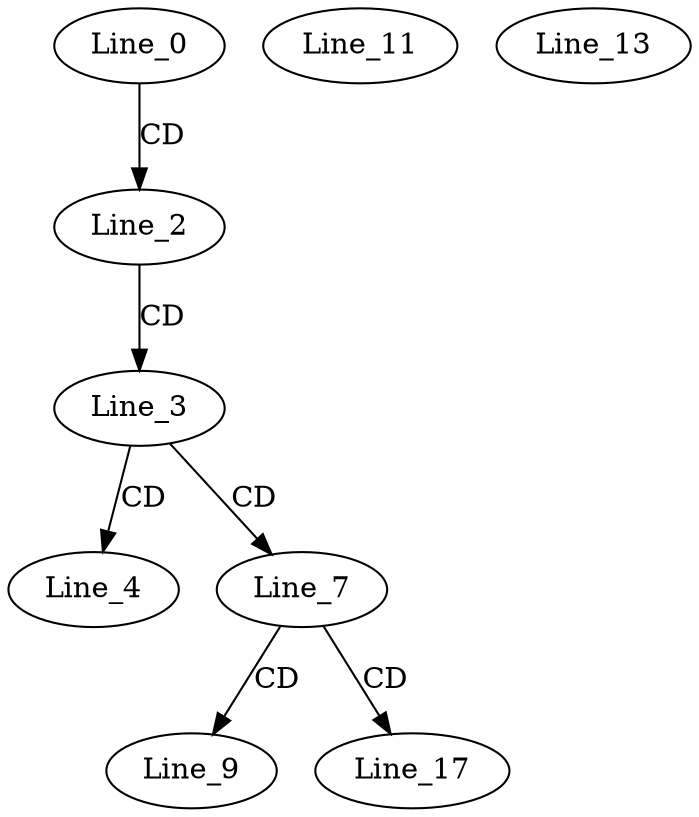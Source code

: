 digraph G {
  Line_0;
  Line_2;
  Line_3;
  Line_4;
  Line_7;
  Line_7;
  Line_7;
  Line_9;
  Line_11;
  Line_11;
  Line_11;
  Line_11;
  Line_11;
  Line_11;
  Line_11;
  Line_13;
  Line_17;
  Line_0 -> Line_2 [ label="CD" ];
  Line_2 -> Line_3 [ label="CD" ];
  Line_3 -> Line_4 [ label="CD" ];
  Line_3 -> Line_7 [ label="CD" ];
  Line_7 -> Line_9 [ label="CD" ];
  Line_7 -> Line_17 [ label="CD" ];
}

